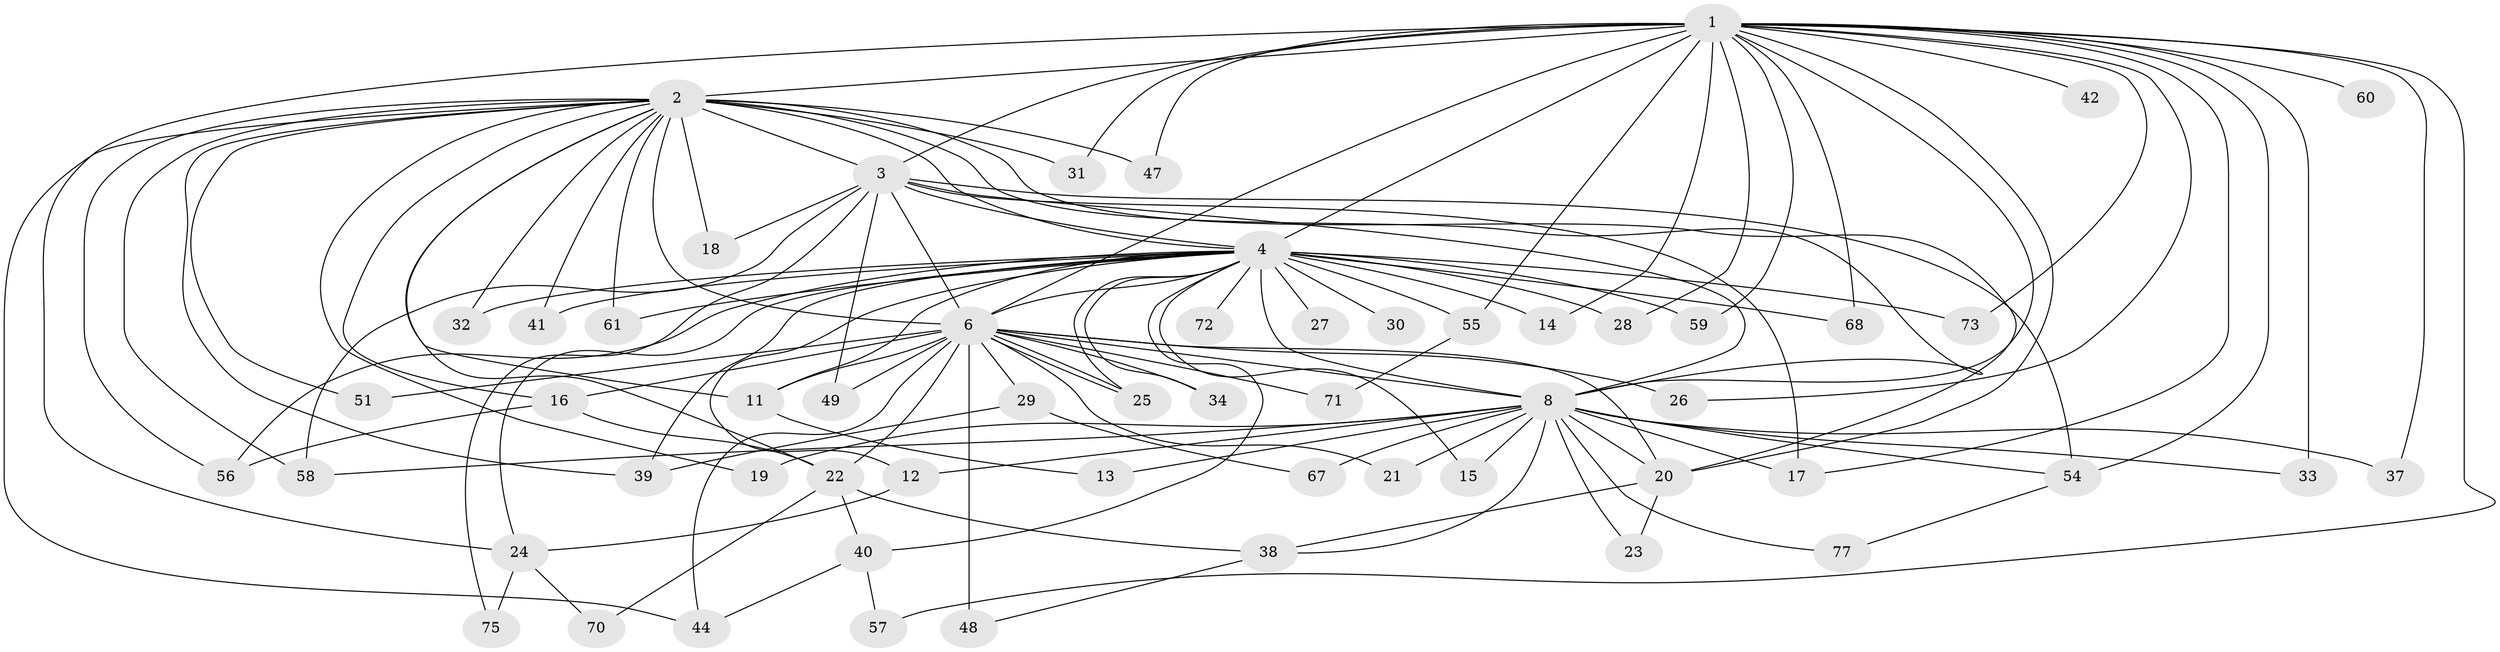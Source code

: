 // Generated by graph-tools (version 1.1) at 2025/23/03/03/25 07:23:37]
// undirected, 57 vertices, 124 edges
graph export_dot {
graph [start="1"]
  node [color=gray90,style=filled];
  1 [super="+9"];
  2 [super="+10"];
  3 [super="+45"];
  4 [super="+5"];
  6 [super="+7"];
  8 [super="+35"];
  11 [super="+36"];
  12;
  13;
  14;
  15 [super="+50"];
  16;
  17;
  18;
  19;
  20 [super="+53"];
  21;
  22 [super="+69"];
  23;
  24 [super="+43"];
  25 [super="+63"];
  26;
  27;
  28;
  29;
  30;
  31;
  32;
  33 [super="+62"];
  34;
  37;
  38 [super="+66"];
  39 [super="+52"];
  40;
  41;
  42;
  44 [super="+46"];
  47;
  48 [super="+76"];
  49;
  51;
  54 [super="+65"];
  55;
  56 [super="+74"];
  57;
  58 [super="+64"];
  59;
  60;
  61;
  67;
  68;
  70;
  71;
  72;
  73;
  75;
  77;
  1 -- 2 [weight=4];
  1 -- 3 [weight=2];
  1 -- 4 [weight=4];
  1 -- 6 [weight=4];
  1 -- 8 [weight=2];
  1 -- 17;
  1 -- 20;
  1 -- 33 [weight=2];
  1 -- 42 [weight=2];
  1 -- 54;
  1 -- 55;
  1 -- 60 [weight=2];
  1 -- 73;
  1 -- 68;
  1 -- 14;
  1 -- 24;
  1 -- 26;
  1 -- 28;
  1 -- 31;
  1 -- 37;
  1 -- 47;
  1 -- 57;
  1 -- 59;
  2 -- 3 [weight=2];
  2 -- 4 [weight=4];
  2 -- 6 [weight=4];
  2 -- 8 [weight=2];
  2 -- 16;
  2 -- 20;
  2 -- 22;
  2 -- 32;
  2 -- 11;
  2 -- 18;
  2 -- 19;
  2 -- 31;
  2 -- 39;
  2 -- 41;
  2 -- 44;
  2 -- 47;
  2 -- 51;
  2 -- 61;
  2 -- 56;
  2 -- 58;
  3 -- 4 [weight=2];
  3 -- 6 [weight=2];
  3 -- 8;
  3 -- 18;
  3 -- 49;
  3 -- 75;
  3 -- 17;
  3 -- 58;
  3 -- 54;
  4 -- 6 [weight=4];
  4 -- 8 [weight=2];
  4 -- 24;
  4 -- 27 [weight=2];
  4 -- 28;
  4 -- 30 [weight=2];
  4 -- 32;
  4 -- 41;
  4 -- 56;
  4 -- 61;
  4 -- 68;
  4 -- 72 [weight=2];
  4 -- 73;
  4 -- 12;
  4 -- 14;
  4 -- 15 [weight=2];
  4 -- 34;
  4 -- 40;
  4 -- 55;
  4 -- 59;
  4 -- 25;
  4 -- 39;
  4 -- 11;
  6 -- 8 [weight=2];
  6 -- 11;
  6 -- 16;
  6 -- 25;
  6 -- 25;
  6 -- 26;
  6 -- 29 [weight=2];
  6 -- 44;
  6 -- 48 [weight=2];
  6 -- 49;
  6 -- 71;
  6 -- 34;
  6 -- 51;
  6 -- 21;
  6 -- 22;
  6 -- 20;
  8 -- 12;
  8 -- 13;
  8 -- 15;
  8 -- 17;
  8 -- 19;
  8 -- 21;
  8 -- 23;
  8 -- 33;
  8 -- 37;
  8 -- 54;
  8 -- 58;
  8 -- 67;
  8 -- 77;
  8 -- 20;
  8 -- 38;
  11 -- 13;
  12 -- 24;
  16 -- 56;
  16 -- 22;
  20 -- 23;
  20 -- 38;
  22 -- 40;
  22 -- 70;
  22 -- 38;
  24 -- 75;
  24 -- 70;
  29 -- 39;
  29 -- 67;
  38 -- 48;
  40 -- 57;
  40 -- 44;
  54 -- 77;
  55 -- 71;
}
